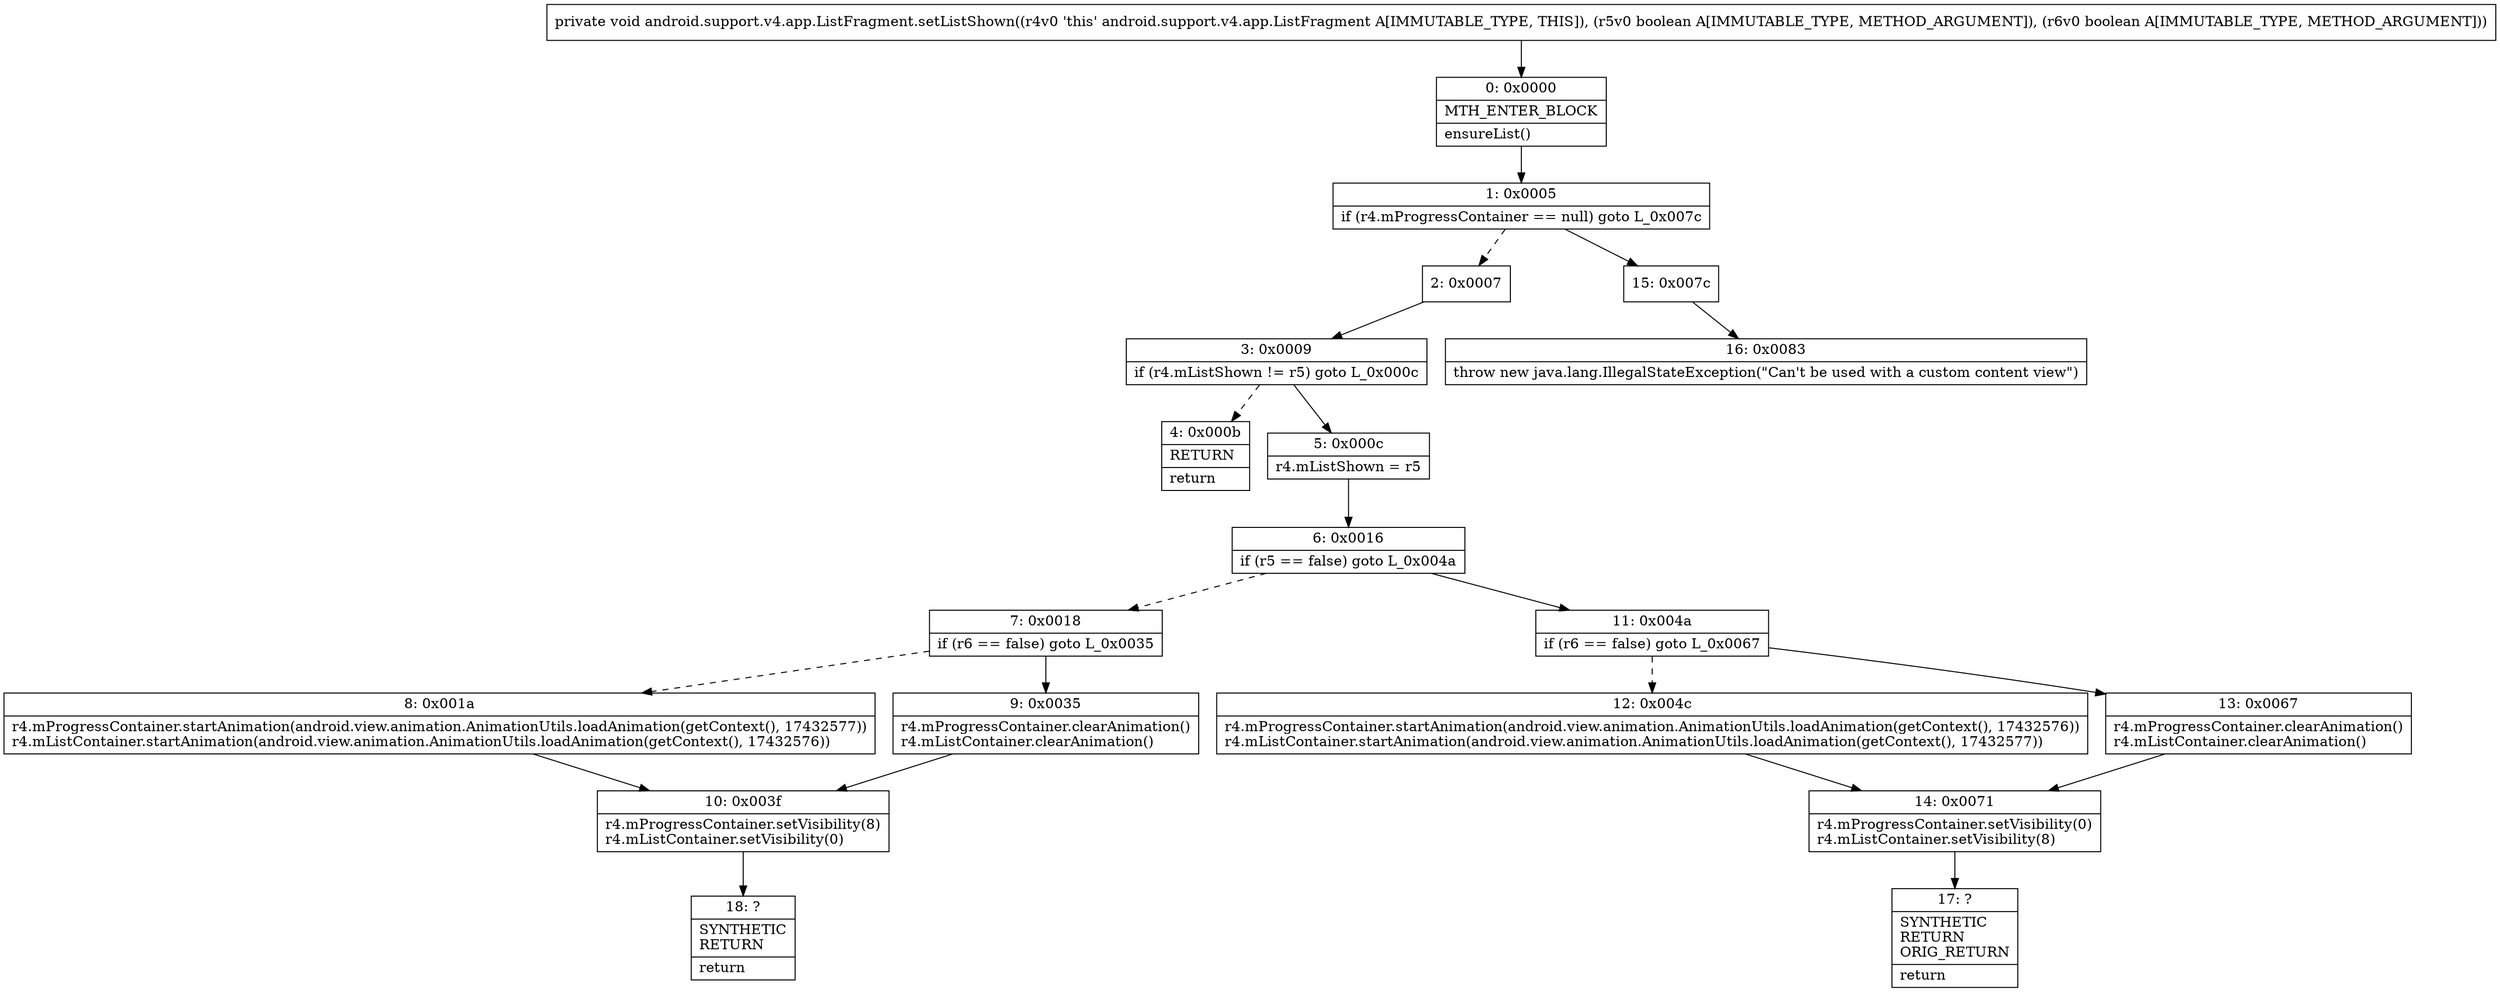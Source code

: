 digraph "CFG forandroid.support.v4.app.ListFragment.setListShown(ZZ)V" {
Node_0 [shape=record,label="{0\:\ 0x0000|MTH_ENTER_BLOCK\l|ensureList()\l}"];
Node_1 [shape=record,label="{1\:\ 0x0005|if (r4.mProgressContainer == null) goto L_0x007c\l}"];
Node_2 [shape=record,label="{2\:\ 0x0007}"];
Node_3 [shape=record,label="{3\:\ 0x0009|if (r4.mListShown != r5) goto L_0x000c\l}"];
Node_4 [shape=record,label="{4\:\ 0x000b|RETURN\l|return\l}"];
Node_5 [shape=record,label="{5\:\ 0x000c|r4.mListShown = r5\l}"];
Node_6 [shape=record,label="{6\:\ 0x0016|if (r5 == false) goto L_0x004a\l}"];
Node_7 [shape=record,label="{7\:\ 0x0018|if (r6 == false) goto L_0x0035\l}"];
Node_8 [shape=record,label="{8\:\ 0x001a|r4.mProgressContainer.startAnimation(android.view.animation.AnimationUtils.loadAnimation(getContext(), 17432577))\lr4.mListContainer.startAnimation(android.view.animation.AnimationUtils.loadAnimation(getContext(), 17432576))\l}"];
Node_9 [shape=record,label="{9\:\ 0x0035|r4.mProgressContainer.clearAnimation()\lr4.mListContainer.clearAnimation()\l}"];
Node_10 [shape=record,label="{10\:\ 0x003f|r4.mProgressContainer.setVisibility(8)\lr4.mListContainer.setVisibility(0)\l}"];
Node_11 [shape=record,label="{11\:\ 0x004a|if (r6 == false) goto L_0x0067\l}"];
Node_12 [shape=record,label="{12\:\ 0x004c|r4.mProgressContainer.startAnimation(android.view.animation.AnimationUtils.loadAnimation(getContext(), 17432576))\lr4.mListContainer.startAnimation(android.view.animation.AnimationUtils.loadAnimation(getContext(), 17432577))\l}"];
Node_13 [shape=record,label="{13\:\ 0x0067|r4.mProgressContainer.clearAnimation()\lr4.mListContainer.clearAnimation()\l}"];
Node_14 [shape=record,label="{14\:\ 0x0071|r4.mProgressContainer.setVisibility(0)\lr4.mListContainer.setVisibility(8)\l}"];
Node_15 [shape=record,label="{15\:\ 0x007c}"];
Node_16 [shape=record,label="{16\:\ 0x0083|throw new java.lang.IllegalStateException(\"Can't be used with a custom content view\")\l}"];
Node_17 [shape=record,label="{17\:\ ?|SYNTHETIC\lRETURN\lORIG_RETURN\l|return\l}"];
Node_18 [shape=record,label="{18\:\ ?|SYNTHETIC\lRETURN\l|return\l}"];
MethodNode[shape=record,label="{private void android.support.v4.app.ListFragment.setListShown((r4v0 'this' android.support.v4.app.ListFragment A[IMMUTABLE_TYPE, THIS]), (r5v0 boolean A[IMMUTABLE_TYPE, METHOD_ARGUMENT]), (r6v0 boolean A[IMMUTABLE_TYPE, METHOD_ARGUMENT])) }"];
MethodNode -> Node_0;
Node_0 -> Node_1;
Node_1 -> Node_2[style=dashed];
Node_1 -> Node_15;
Node_2 -> Node_3;
Node_3 -> Node_4[style=dashed];
Node_3 -> Node_5;
Node_5 -> Node_6;
Node_6 -> Node_7[style=dashed];
Node_6 -> Node_11;
Node_7 -> Node_8[style=dashed];
Node_7 -> Node_9;
Node_8 -> Node_10;
Node_9 -> Node_10;
Node_10 -> Node_18;
Node_11 -> Node_12[style=dashed];
Node_11 -> Node_13;
Node_12 -> Node_14;
Node_13 -> Node_14;
Node_14 -> Node_17;
Node_15 -> Node_16;
}


